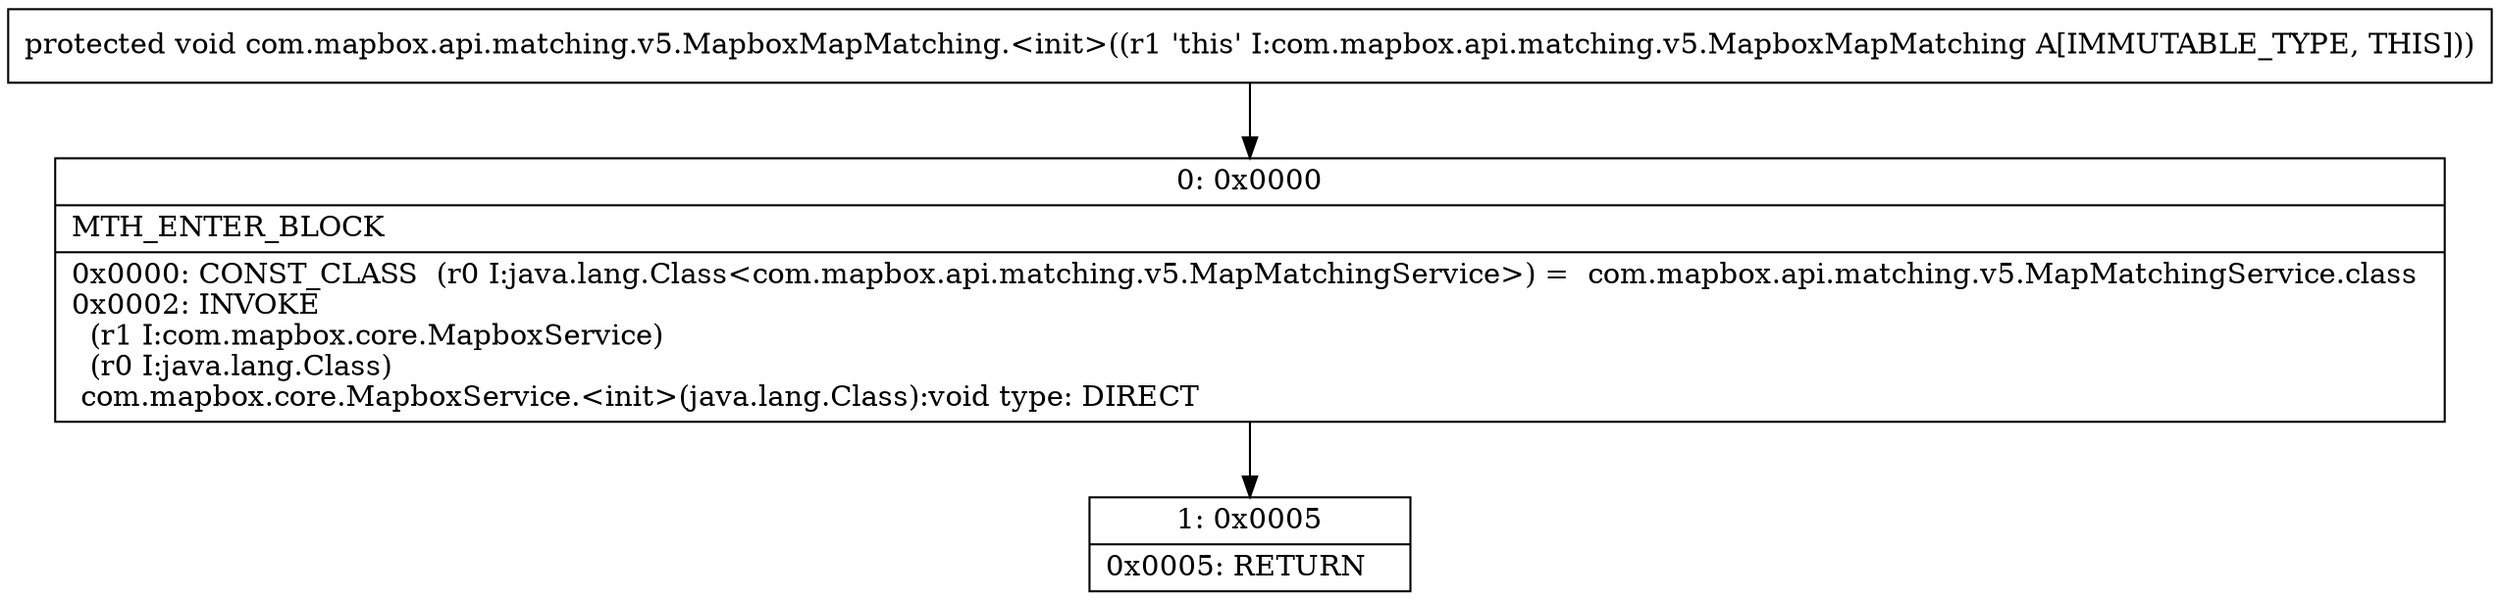 digraph "CFG forcom.mapbox.api.matching.v5.MapboxMapMatching.\<init\>()V" {
Node_0 [shape=record,label="{0\:\ 0x0000|MTH_ENTER_BLOCK\l|0x0000: CONST_CLASS  (r0 I:java.lang.Class\<com.mapbox.api.matching.v5.MapMatchingService\>) =  com.mapbox.api.matching.v5.MapMatchingService.class \l0x0002: INVOKE  \l  (r1 I:com.mapbox.core.MapboxService)\l  (r0 I:java.lang.Class)\l com.mapbox.core.MapboxService.\<init\>(java.lang.Class):void type: DIRECT \l}"];
Node_1 [shape=record,label="{1\:\ 0x0005|0x0005: RETURN   \l}"];
MethodNode[shape=record,label="{protected void com.mapbox.api.matching.v5.MapboxMapMatching.\<init\>((r1 'this' I:com.mapbox.api.matching.v5.MapboxMapMatching A[IMMUTABLE_TYPE, THIS])) }"];
MethodNode -> Node_0;
Node_0 -> Node_1;
}


